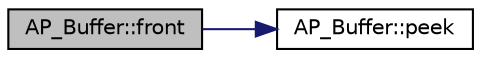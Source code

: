 digraph "AP_Buffer::front"
{
 // INTERACTIVE_SVG=YES
  edge [fontname="Helvetica",fontsize="10",labelfontname="Helvetica",labelfontsize="10"];
  node [fontname="Helvetica",fontsize="10",shape=record];
  rankdir="LR";
  Node1 [label="AP_Buffer::front",height=0.2,width=0.4,color="black", fillcolor="grey75", style="filled" fontcolor="black"];
  Node1 -> Node2 [color="midnightblue",fontsize="10",style="solid",fontname="Helvetica"];
  Node2 [label="AP_Buffer::peek",height=0.2,width=0.4,color="black", fillcolor="white", style="filled",URL="$classAP__Buffer.html#a7f8f72aa8b3ce7df9796b1a681e34b14"];
}
